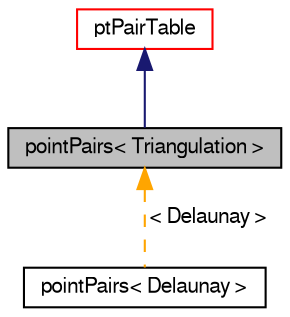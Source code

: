 digraph "pointPairs&lt; Triangulation &gt;"
{
  bgcolor="transparent";
  edge [fontname="FreeSans",fontsize="10",labelfontname="FreeSans",labelfontsize="10"];
  node [fontname="FreeSans",fontsize="10",shape=record];
  Node0 [label="pointPairs\< Triangulation \>",height=0.2,width=0.4,color="black", fillcolor="grey75", style="filled", fontcolor="black"];
  Node1 -> Node0 [dir="back",color="midnightblue",fontsize="10",style="solid",fontname="FreeSans"];
  Node1 [label="ptPairTable",height=0.2,width=0.4,color="red",URL="$a25690.html",tooltip="A HashTable with keys but without contents. "];
  Node0 -> Node5 [dir="back",color="orange",fontsize="10",style="dashed",label=" \< Delaunay \>" ,fontname="FreeSans"];
  Node5 [label="pointPairs\< Delaunay \>",height=0.2,width=0.4,color="black",URL="$a31554.html"];
}
